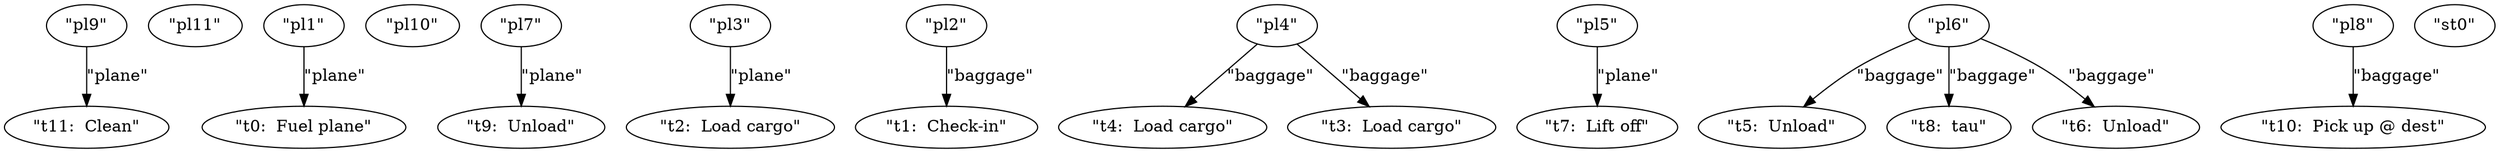 digraph {
    0 [ label = "\"pl9\"" ]
    1 [ label = "\"pl11\"" ]
    2 [ label = "\"pl1\"" ]
    3 [ label = "\"pl10\"" ]
    4 [ label = "\"pl7\"" ]
    5 [ label = "\"pl3\"" ]
    6 [ label = "\"pl2\"" ]
    7 [ label = "\"pl4\"" ]
    8 [ label = "\"pl5\"" ]
    9 [ label = "\"pl6\"" ]
    10 [ label = "\"pl8\"" ]
    11 [ label = "\"t9:  Unload\"" ]
    12 [ label = "\"t7:  Lift off\"" ]
    13 [ label = "\"t5:  Unload\"" ]
    14 [ label = "\"t4:  Load cargo\"" ]
    15 [ label = "\"t0:  Fuel plane\"" ]
    16 [ label = "\"t2:  Load cargo\"" ]
    17 [ label = "\"t3:  Load cargo\"" ]
    18 [ label = "\"t11:  Clean\"" ]
    19 [ label = "\"t1:  Check-in\"" ]
    20 [ label = "\"t8:  tau\"" ]
    21 [ label = "\"t6:  Unload\"" ]
    22 [ label = "\"t10:  Pick up @ dest\"" ]
    23 [ label = "\"st0\"" ]
    2 -> 15 [ label = "\"plane\"" ]
    6 -> 19 [ label = "\"baggage\"" ]
    5 -> 16 [ label = "\"plane\"" ]
    7 -> 17 [ label = "\"baggage\"" ]
    7 -> 14 [ label = "\"baggage\"" ]
    9 -> 13 [ label = "\"baggage\"" ]
    9 -> 21 [ label = "\"baggage\"" ]
    8 -> 12 [ label = "\"plane\"" ]
    9 -> 20 [ label = "\"baggage\"" ]
    4 -> 11 [ label = "\"plane\"" ]
    10 -> 22 [ label = "\"baggage\"" ]
    0 -> 18 [ label = "\"plane\"" ]
}
